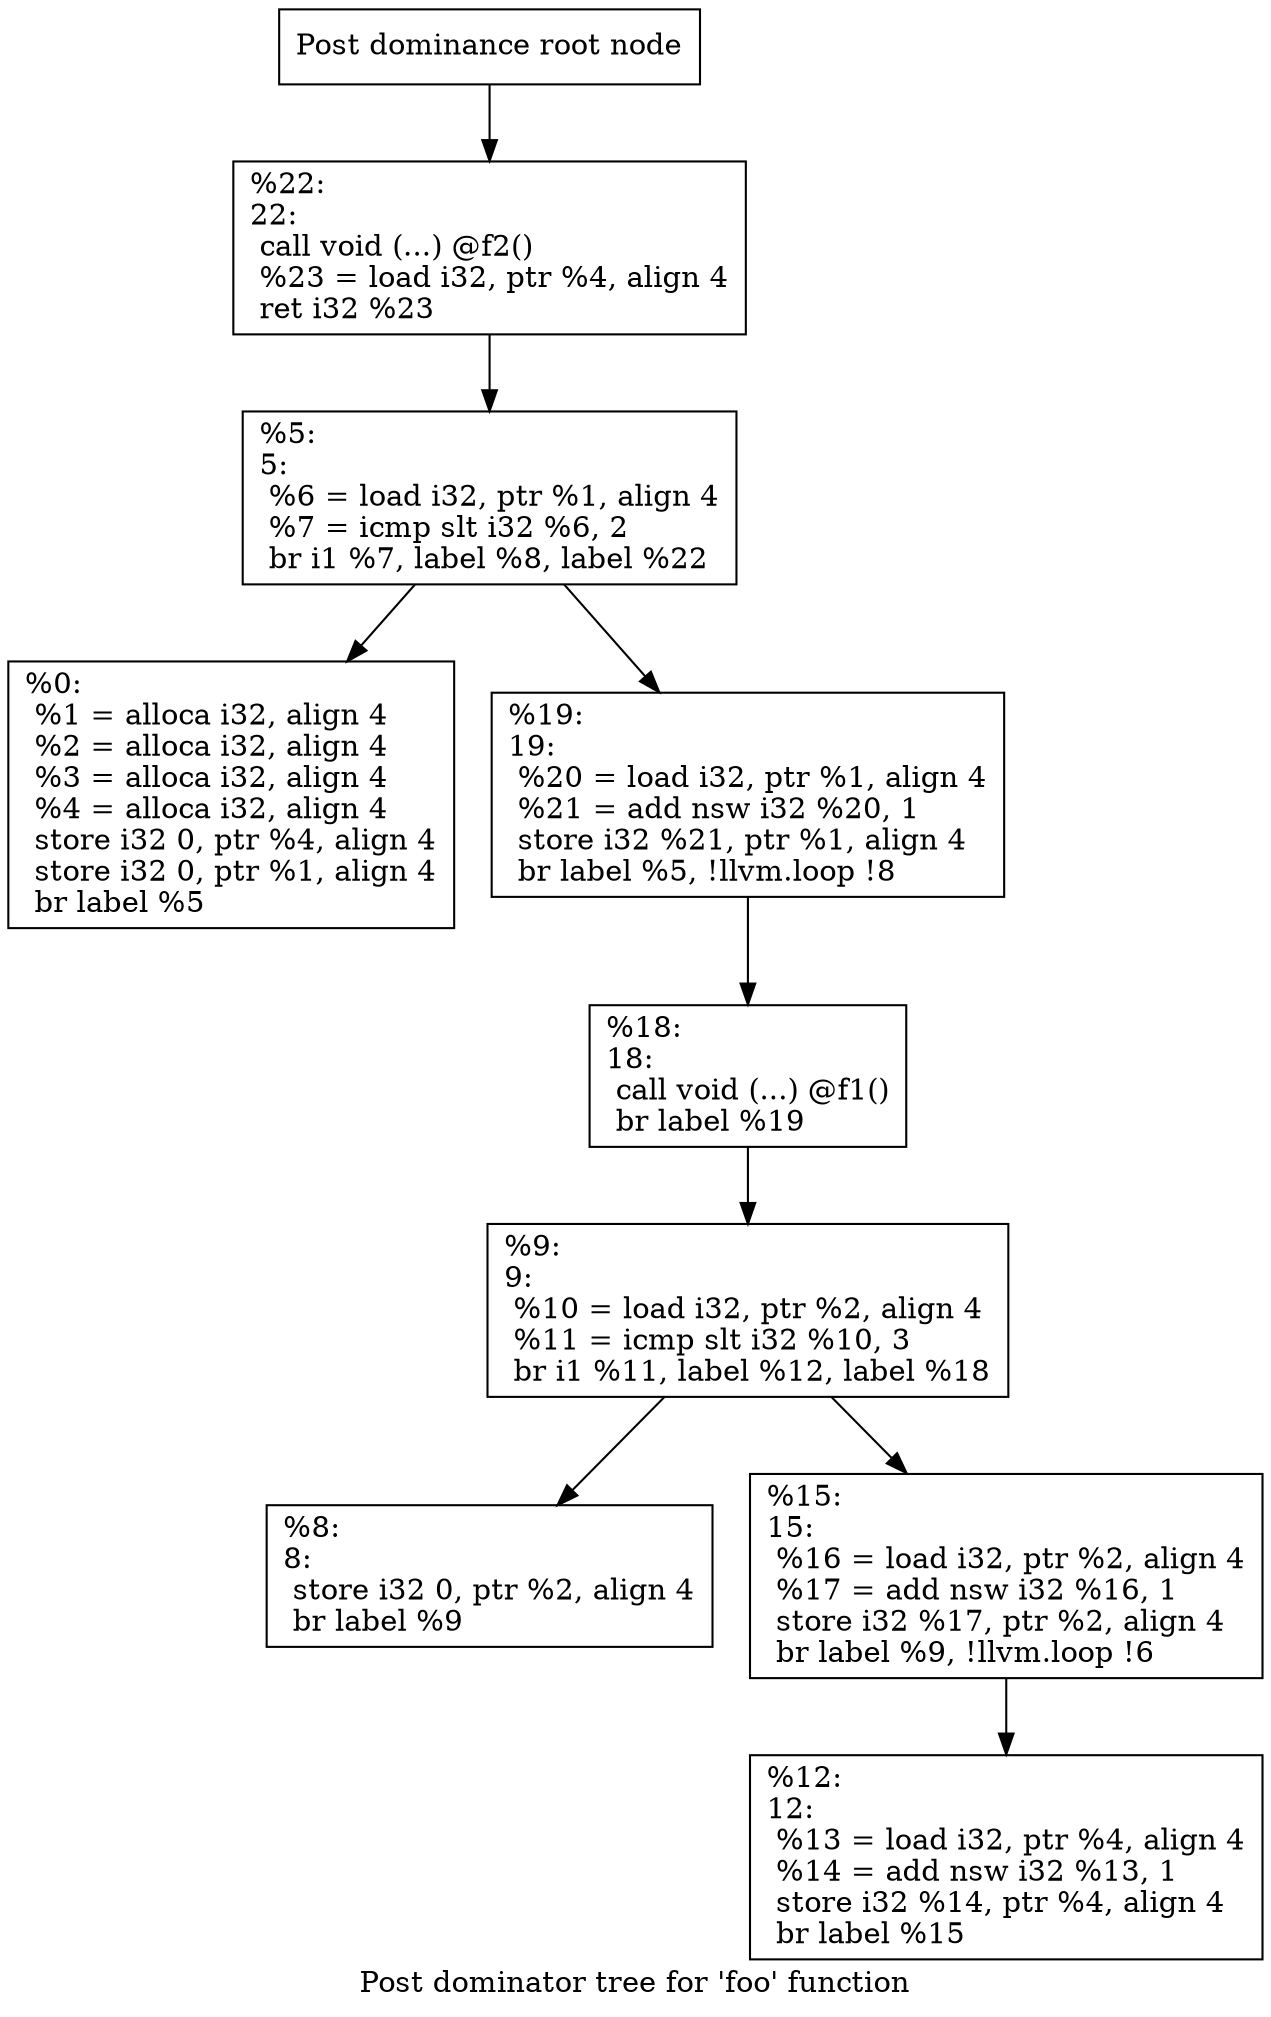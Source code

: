 digraph "Post dominator tree for 'foo' function" {
	label="Post dominator tree for 'foo' function";

	Node0x7fffe89fff50 [shape=record,label="{Post dominance root node}"];
	Node0x7fffe89fff50 -> Node0x7fffe89feb70;
	Node0x7fffe89feb70 [shape=record,label="{%22:\l22:                                               \l  call void (...) @f2()\l  %23 = load i32, ptr %4, align 4\l  ret i32 %23\l}"];
	Node0x7fffe89feb70 -> Node0x7fffe89ffce0;
	Node0x7fffe89ffce0 [shape=record,label="{%5:\l5:                                                \l  %6 = load i32, ptr %1, align 4\l  %7 = icmp slt i32 %6, 2\l  br i1 %7, label %8, label %22\l}"];
	Node0x7fffe89ffce0 -> Node0x7fffe89ff0e0;
	Node0x7fffe89ffce0 -> Node0x7fffe89fa740;
	Node0x7fffe89ff0e0 [shape=record,label="{%0:\l  %1 = alloca i32, align 4\l  %2 = alloca i32, align 4\l  %3 = alloca i32, align 4\l  %4 = alloca i32, align 4\l  store i32 0, ptr %4, align 4\l  store i32 0, ptr %1, align 4\l  br label %5\l}"];
	Node0x7fffe89fa740 [shape=record,label="{%19:\l19:                                               \l  %20 = load i32, ptr %1, align 4\l  %21 = add nsw i32 %20, 1\l  store i32 %21, ptr %1, align 4\l  br label %5, !llvm.loop !8\l}"];
	Node0x7fffe89fa740 -> Node0x7fffe89fa800;
	Node0x7fffe89fa800 [shape=record,label="{%18:\l18:                                               \l  call void (...) @f1()\l  br label %19\l}"];
	Node0x7fffe89fa800 -> Node0x7fffe8a0aed0;
	Node0x7fffe8a0aed0 [shape=record,label="{%9:\l9:                                                \l  %10 = load i32, ptr %2, align 4\l  %11 = icmp slt i32 %10, 3\l  br i1 %11, label %12, label %18\l}"];
	Node0x7fffe8a0aed0 -> Node0x7fffe8a0af30;
	Node0x7fffe8a0aed0 -> Node0x7fffe8a0af90;
	Node0x7fffe8a0af30 [shape=record,label="{%8:\l8:                                                \l  store i32 0, ptr %2, align 4\l  br label %9\l}"];
	Node0x7fffe8a0af90 [shape=record,label="{%15:\l15:                                               \l  %16 = load i32, ptr %2, align 4\l  %17 = add nsw i32 %16, 1\l  store i32 %17, ptr %2, align 4\l  br label %9, !llvm.loop !6\l}"];
	Node0x7fffe8a0af90 -> Node0x7fffe8a0aff0;
	Node0x7fffe8a0aff0 [shape=record,label="{%12:\l12:                                               \l  %13 = load i32, ptr %4, align 4\l  %14 = add nsw i32 %13, 1\l  store i32 %14, ptr %4, align 4\l  br label %15\l}"];
}
